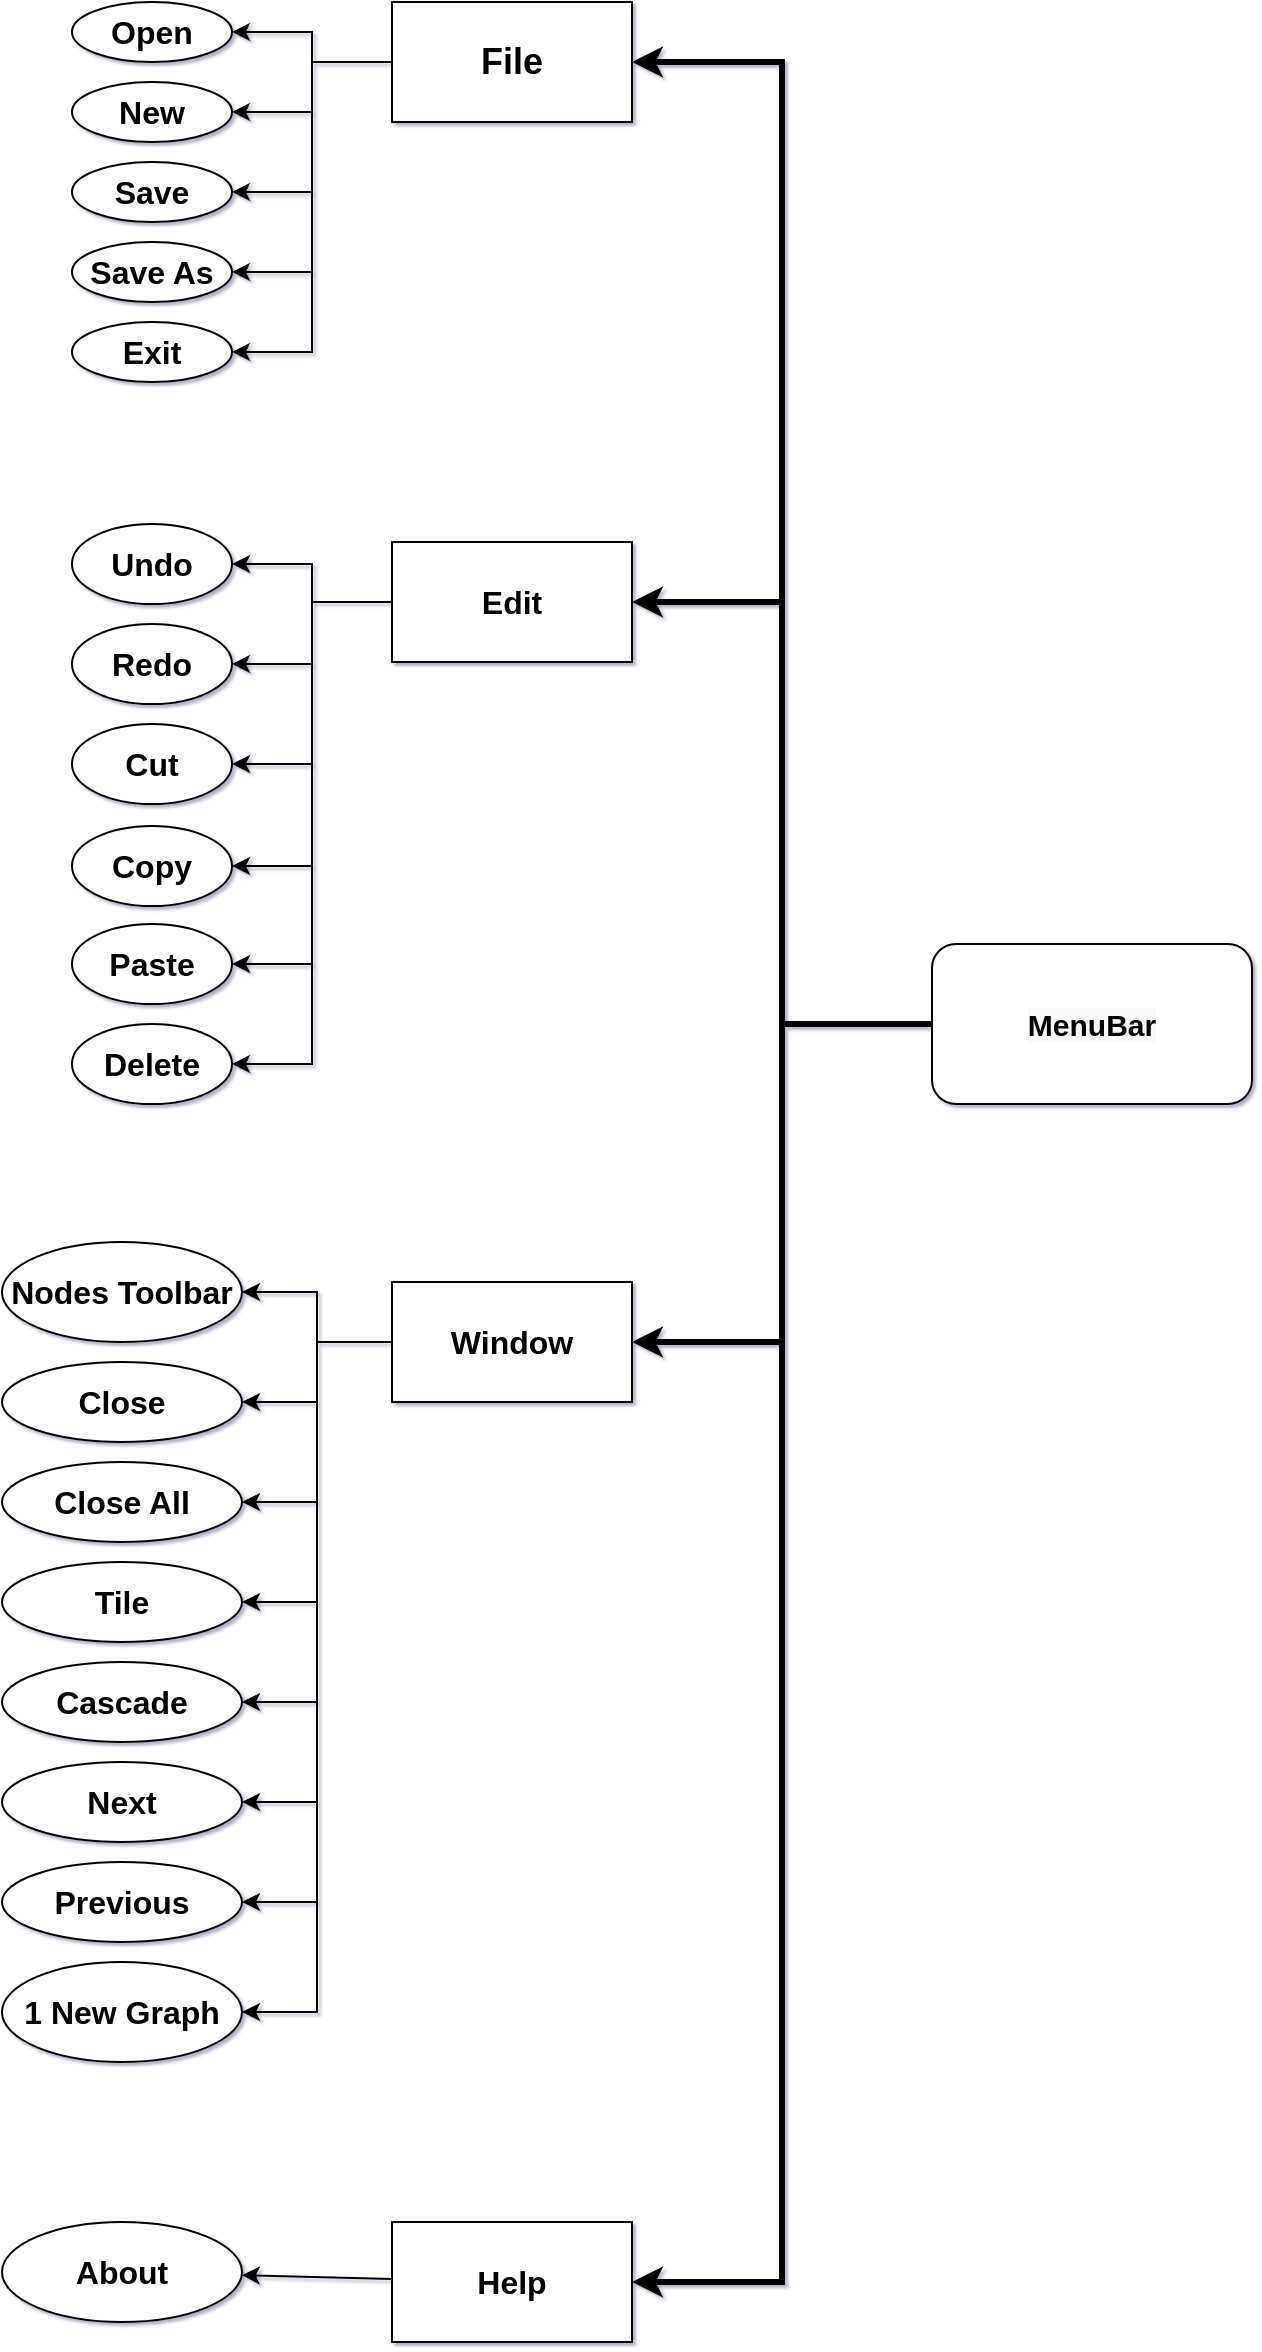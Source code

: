 <mxfile version="16.1.0" type="github" pages="3">
  <diagram id="OTIUBwCb6A3McnjxUs8Z" name="Page-1">
    <mxGraphModel dx="2585" dy="1385" grid="1" gridSize="10" guides="1" tooltips="1" connect="1" arrows="1" fold="1" page="1" pageScale="1" pageWidth="850" pageHeight="1100" background="#FFFFFF" math="0" shadow="1">
      <root>
        <mxCell id="0" />
        <mxCell id="1" parent="0" />
        <mxCell id="x5CwT21RzIThQymT5P6v-1" style="rounded=0;orthogonalLoop=1;jettySize=auto;html=1;fontSize=16;fontColor=default;endArrow=classic;endFill=1;edgeStyle=elbowEdgeStyle;" parent="1" source="a2mpIvTHJC9C5N37dpUy-2" target="a2mpIvTHJC9C5N37dpUy-7" edge="1">
          <mxGeometry relative="1" as="geometry" />
        </mxCell>
        <mxCell id="x5CwT21RzIThQymT5P6v-3" style="rounded=0;orthogonalLoop=1;jettySize=auto;html=1;fontSize=16;fontColor=default;endArrow=classic;endFill=1;edgeStyle=elbowEdgeStyle;" parent="1" source="a2mpIvTHJC9C5N37dpUy-2" target="a2mpIvTHJC9C5N37dpUy-8" edge="1">
          <mxGeometry relative="1" as="geometry" />
        </mxCell>
        <mxCell id="x5CwT21RzIThQymT5P6v-4" style="rounded=0;orthogonalLoop=1;jettySize=auto;html=1;fontSize=16;fontColor=default;endArrow=classic;endFill=1;edgeStyle=elbowEdgeStyle;" parent="1" source="a2mpIvTHJC9C5N37dpUy-2" target="a2mpIvTHJC9C5N37dpUy-6" edge="1">
          <mxGeometry relative="1" as="geometry" />
        </mxCell>
        <mxCell id="x5CwT21RzIThQymT5P6v-5" style="rounded=0;orthogonalLoop=1;jettySize=auto;html=1;fontSize=16;fontColor=default;endArrow=classic;endFill=1;edgeStyle=elbowEdgeStyle;" parent="1" source="a2mpIvTHJC9C5N37dpUy-2" target="a2mpIvTHJC9C5N37dpUy-5" edge="1">
          <mxGeometry relative="1" as="geometry" />
        </mxCell>
        <mxCell id="a2mpIvTHJC9C5N37dpUy-2" value="File" style="rounded=0;whiteSpace=wrap;html=1;fontStyle=1;fontSize=18;" parent="1" vertex="1">
          <mxGeometry x="560" y="120" width="120" height="60" as="geometry" />
        </mxCell>
        <mxCell id="a2mpIvTHJC9C5N37dpUy-5" value="New" style="ellipse;whiteSpace=wrap;html=1;fontStyle=1;fontSize=16;" parent="1" vertex="1">
          <mxGeometry x="400" y="160" width="80" height="30" as="geometry" />
        </mxCell>
        <mxCell id="a2mpIvTHJC9C5N37dpUy-6" value="Exit" style="ellipse;whiteSpace=wrap;html=1;fontStyle=1;fontSize=16;" parent="1" vertex="1">
          <mxGeometry x="400" y="280" width="80" height="30" as="geometry" />
        </mxCell>
        <mxCell id="a2mpIvTHJC9C5N37dpUy-7" value="Open" style="ellipse;whiteSpace=wrap;html=1;fontStyle=1;fontSize=16;" parent="1" vertex="1">
          <mxGeometry x="400" y="120" width="80" height="30" as="geometry" />
        </mxCell>
        <mxCell id="a2mpIvTHJC9C5N37dpUy-8" value="Save" style="ellipse;whiteSpace=wrap;html=1;fontStyle=1;fontSize=16;" parent="1" vertex="1">
          <mxGeometry x="400" y="200" width="80" height="30" as="geometry" />
        </mxCell>
        <mxCell id="oAhpnEwe5pMceAlLK7Gj-13" style="rounded=0;orthogonalLoop=1;jettySize=auto;html=1;fontSize=16;fontColor=default;endArrow=classic;endFill=1;strokeWidth=3;edgeStyle=elbowEdgeStyle;" edge="1" parent="1" source="oAhpnEwe5pMceAlLK7Gj-15" target="x5CwT21RzIThQymT5P6v-46">
          <mxGeometry relative="1" as="geometry">
            <mxPoint x="760.0" y="420" as="sourcePoint" />
          </mxGeometry>
        </mxCell>
        <mxCell id="a2mpIvTHJC9C5N37dpUy-17" value="" style="endArrow=classic;html=1;rounded=0;fontStyle=1;fontSize=16;strokeWidth=3;edgeStyle=elbowEdgeStyle;" parent="1" source="oAhpnEwe5pMceAlLK7Gj-15" edge="1" target="a2mpIvTHJC9C5N37dpUy-2">
          <mxGeometry width="50" height="50" relative="1" as="geometry">
            <mxPoint x="760.0" y="420" as="sourcePoint" />
            <mxPoint x="540" y="280" as="targetPoint" />
          </mxGeometry>
        </mxCell>
        <mxCell id="x5CwT21RzIThQymT5P6v-6" value="&lt;b&gt;Save As&lt;/b&gt;" style="ellipse;whiteSpace=wrap;html=1;labelBackgroundColor=none;fontSize=16;fontColor=default;" parent="1" vertex="1">
          <mxGeometry x="400" y="240" width="80" height="30" as="geometry" />
        </mxCell>
        <mxCell id="x5CwT21RzIThQymT5P6v-13" value="" style="endArrow=classic;html=1;rounded=0;fontSize=16;fontColor=default;endFill=1;edgeStyle=elbowEdgeStyle;" parent="1" target="x5CwT21RzIThQymT5P6v-6" edge="1" source="a2mpIvTHJC9C5N37dpUy-2">
          <mxGeometry width="50" height="50" relative="1" as="geometry">
            <mxPoint x="450" y="290" as="sourcePoint" />
            <mxPoint x="290" y="400" as="targetPoint" />
          </mxGeometry>
        </mxCell>
        <mxCell id="x5CwT21RzIThQymT5P6v-39" style="edgeStyle=elbowEdgeStyle;rounded=0;orthogonalLoop=1;jettySize=auto;html=1;fontSize=16;fontColor=default;endArrow=classic;endFill=1;" parent="1" source="x5CwT21RzIThQymT5P6v-14" target="x5CwT21RzIThQymT5P6v-16" edge="1">
          <mxGeometry relative="1" as="geometry">
            <mxPoint x="585" y="450" as="sourcePoint" />
          </mxGeometry>
        </mxCell>
        <mxCell id="x5CwT21RzIThQymT5P6v-14" value="&lt;b&gt;Edit&lt;/b&gt;" style="rounded=0;whiteSpace=wrap;html=1;labelBackgroundColor=none;fontSize=16;fontColor=default;" parent="1" vertex="1">
          <mxGeometry x="560" y="390" width="120" height="60" as="geometry" />
        </mxCell>
        <mxCell id="x5CwT21RzIThQymT5P6v-15" value="" style="endArrow=classic;html=1;rounded=0;fontSize=16;fontColor=default;strokeWidth=3;edgeStyle=elbowEdgeStyle;" parent="1" source="oAhpnEwe5pMceAlLK7Gj-15" target="x5CwT21RzIThQymT5P6v-14" edge="1">
          <mxGeometry width="50" height="50" relative="1" as="geometry">
            <mxPoint x="760.0" y="420" as="sourcePoint" />
            <mxPoint x="550" y="500" as="targetPoint" />
          </mxGeometry>
        </mxCell>
        <mxCell id="x5CwT21RzIThQymT5P6v-16" value="Undo" style="ellipse;whiteSpace=wrap;html=1;labelBackgroundColor=none;fontSize=16;fontColor=default;fontStyle=1" parent="1" vertex="1">
          <mxGeometry x="400" y="381" width="80" height="40" as="geometry" />
        </mxCell>
        <mxCell id="x5CwT21RzIThQymT5P6v-22" value="Delete" style="ellipse;whiteSpace=wrap;html=1;labelBackgroundColor=none;fontSize=16;fontColor=default;fontStyle=1" parent="1" vertex="1">
          <mxGeometry x="400" y="631" width="80" height="40" as="geometry" />
        </mxCell>
        <mxCell id="x5CwT21RzIThQymT5P6v-23" value="Redo" style="ellipse;whiteSpace=wrap;html=1;labelBackgroundColor=none;fontSize=16;fontColor=default;fontStyle=1" parent="1" vertex="1">
          <mxGeometry x="400" y="431" width="80" height="40" as="geometry" />
        </mxCell>
        <mxCell id="x5CwT21RzIThQymT5P6v-24" value="Cut" style="ellipse;whiteSpace=wrap;html=1;labelBackgroundColor=none;fontSize=16;fontColor=default;fontStyle=1" parent="1" vertex="1">
          <mxGeometry x="400" y="481" width="80" height="40" as="geometry" />
        </mxCell>
        <mxCell id="x5CwT21RzIThQymT5P6v-25" value="Copy" style="ellipse;whiteSpace=wrap;html=1;labelBackgroundColor=none;fontSize=16;fontColor=default;fontStyle=1" parent="1" vertex="1">
          <mxGeometry x="400" y="532" width="80" height="40" as="geometry" />
        </mxCell>
        <mxCell id="x5CwT21RzIThQymT5P6v-26" value="Paste" style="ellipse;whiteSpace=wrap;html=1;labelBackgroundColor=none;fontSize=16;fontColor=default;fontStyle=1" parent="1" vertex="1">
          <mxGeometry x="400" y="581" width="80" height="40" as="geometry" />
        </mxCell>
        <mxCell id="x5CwT21RzIThQymT5P6v-40" style="edgeStyle=elbowEdgeStyle;rounded=0;orthogonalLoop=1;jettySize=auto;html=1;fontSize=16;fontColor=default;endArrow=classic;endFill=1;fontStyle=1" parent="1" target="x5CwT21RzIThQymT5P6v-23" edge="1" source="x5CwT21RzIThQymT5P6v-14">
          <mxGeometry relative="1" as="geometry">
            <mxPoint x="575" y="490" as="sourcePoint" />
            <mxPoint x="495" y="430.0" as="targetPoint" />
          </mxGeometry>
        </mxCell>
        <mxCell id="x5CwT21RzIThQymT5P6v-41" style="edgeStyle=elbowEdgeStyle;rounded=0;orthogonalLoop=1;jettySize=auto;html=1;fontSize=16;fontColor=default;endArrow=classic;endFill=1;fontStyle=1" parent="1" target="x5CwT21RzIThQymT5P6v-24" edge="1" source="x5CwT21RzIThQymT5P6v-14">
          <mxGeometry relative="1" as="geometry">
            <mxPoint x="575" y="490" as="sourcePoint" />
            <mxPoint x="480" y="519.47" as="targetPoint" />
          </mxGeometry>
        </mxCell>
        <mxCell id="x5CwT21RzIThQymT5P6v-42" style="edgeStyle=elbowEdgeStyle;rounded=0;orthogonalLoop=1;jettySize=auto;html=1;fontSize=16;fontColor=default;endArrow=classic;endFill=1;fontStyle=1" parent="1" target="x5CwT21RzIThQymT5P6v-25" edge="1" source="x5CwT21RzIThQymT5P6v-14">
          <mxGeometry relative="1" as="geometry">
            <mxPoint x="575" y="490" as="sourcePoint" />
            <mxPoint x="515" y="450.0" as="targetPoint" />
          </mxGeometry>
        </mxCell>
        <mxCell id="x5CwT21RzIThQymT5P6v-43" style="edgeStyle=elbowEdgeStyle;rounded=0;orthogonalLoop=1;jettySize=auto;html=1;fontSize=16;fontColor=default;endArrow=classic;endFill=1;fontStyle=1" parent="1" target="x5CwT21RzIThQymT5P6v-26" edge="1" source="x5CwT21RzIThQymT5P6v-14">
          <mxGeometry relative="1" as="geometry">
            <mxPoint x="575" y="490" as="sourcePoint" />
            <mxPoint x="525" y="600" as="targetPoint" />
          </mxGeometry>
        </mxCell>
        <mxCell id="x5CwT21RzIThQymT5P6v-44" style="edgeStyle=elbowEdgeStyle;rounded=0;orthogonalLoop=1;jettySize=auto;html=1;fontSize=16;fontColor=default;endArrow=classic;endFill=1;fontStyle=1" parent="1" target="x5CwT21RzIThQymT5P6v-22" edge="1" source="x5CwT21RzIThQymT5P6v-14">
          <mxGeometry relative="1" as="geometry">
            <mxPoint x="575" y="490" as="sourcePoint" />
            <mxPoint x="535" y="470.0" as="targetPoint" />
          </mxGeometry>
        </mxCell>
        <mxCell id="x5CwT21RzIThQymT5P6v-46" value="Window" style="rounded=0;whiteSpace=wrap;html=1;labelBackgroundColor=none;fontSize=16;fontColor=default;fontStyle=1" parent="1" vertex="1">
          <mxGeometry x="560" y="760" width="120" height="60" as="geometry" />
        </mxCell>
        <mxCell id="oAhpnEwe5pMceAlLK7Gj-25" style="edgeStyle=elbowEdgeStyle;rounded=0;orthogonalLoop=1;jettySize=auto;html=1;fontSize=16;fontColor=default;endArrow=none;endFill=0;strokeWidth=1;startArrow=classic;startFill=1;" edge="1" parent="1" source="x5CwT21RzIThQymT5P6v-92" target="x5CwT21RzIThQymT5P6v-46">
          <mxGeometry relative="1" as="geometry" />
        </mxCell>
        <mxCell id="x5CwT21RzIThQymT5P6v-92" value="Cascade" style="ellipse;whiteSpace=wrap;html=1;labelBackgroundColor=none;fontSize=16;fontColor=default;fontStyle=1" parent="1" vertex="1">
          <mxGeometry x="365" y="950" width="120" height="40" as="geometry" />
        </mxCell>
        <mxCell id="oAhpnEwe5pMceAlLK7Gj-24" style="edgeStyle=elbowEdgeStyle;rounded=0;orthogonalLoop=1;jettySize=auto;html=1;fontSize=16;fontColor=default;endArrow=none;endFill=0;strokeWidth=1;startArrow=classic;startFill=1;" edge="1" parent="1" source="x5CwT21RzIThQymT5P6v-93" target="x5CwT21RzIThQymT5P6v-46">
          <mxGeometry relative="1" as="geometry" />
        </mxCell>
        <mxCell id="x5CwT21RzIThQymT5P6v-93" value="Tile" style="ellipse;whiteSpace=wrap;html=1;labelBackgroundColor=none;fontSize=16;fontColor=default;fontStyle=1" parent="1" vertex="1">
          <mxGeometry x="365" y="900" width="120" height="40" as="geometry" />
        </mxCell>
        <mxCell id="oAhpnEwe5pMceAlLK7Gj-23" style="edgeStyle=elbowEdgeStyle;rounded=0;orthogonalLoop=1;jettySize=auto;html=1;fontSize=16;fontColor=default;endArrow=none;endFill=0;strokeWidth=1;startArrow=classic;startFill=1;" edge="1" parent="1" source="x5CwT21RzIThQymT5P6v-94" target="x5CwT21RzIThQymT5P6v-46">
          <mxGeometry relative="1" as="geometry" />
        </mxCell>
        <mxCell id="x5CwT21RzIThQymT5P6v-94" value="Close All" style="ellipse;whiteSpace=wrap;html=1;labelBackgroundColor=none;fontSize=16;fontColor=default;fontStyle=1" parent="1" vertex="1">
          <mxGeometry x="365" y="850" width="120" height="40" as="geometry" />
        </mxCell>
        <mxCell id="oAhpnEwe5pMceAlLK7Gj-21" style="edgeStyle=elbowEdgeStyle;rounded=0;orthogonalLoop=1;jettySize=auto;html=1;fontSize=16;fontColor=default;endArrow=none;endFill=0;strokeWidth=1;startArrow=classic;startFill=1;" edge="1" parent="1" source="x5CwT21RzIThQymT5P6v-95" target="x5CwT21RzIThQymT5P6v-46">
          <mxGeometry relative="1" as="geometry" />
        </mxCell>
        <mxCell id="x5CwT21RzIThQymT5P6v-95" value="Nodes Toolbar" style="ellipse;whiteSpace=wrap;html=1;labelBackgroundColor=none;fontSize=16;fontColor=default;fontStyle=1" parent="1" vertex="1">
          <mxGeometry x="365" y="740" width="120" height="50" as="geometry" />
        </mxCell>
        <mxCell id="oAhpnEwe5pMceAlLK7Gj-22" style="edgeStyle=elbowEdgeStyle;rounded=0;orthogonalLoop=1;jettySize=auto;html=1;fontSize=16;fontColor=default;endArrow=none;endFill=0;strokeWidth=1;startArrow=classic;startFill=1;" edge="1" parent="1" source="x5CwT21RzIThQymT5P6v-98" target="x5CwT21RzIThQymT5P6v-46">
          <mxGeometry relative="1" as="geometry" />
        </mxCell>
        <mxCell id="x5CwT21RzIThQymT5P6v-98" value="Close" style="ellipse;whiteSpace=wrap;html=1;labelBackgroundColor=none;fontSize=16;fontColor=default;fontStyle=1" parent="1" vertex="1">
          <mxGeometry x="365" y="800" width="120" height="40" as="geometry" />
        </mxCell>
        <mxCell id="oAhpnEwe5pMceAlLK7Gj-26" style="edgeStyle=elbowEdgeStyle;rounded=0;orthogonalLoop=1;jettySize=auto;html=1;fontSize=16;fontColor=default;endArrow=none;endFill=0;strokeWidth=1;startArrow=classic;startFill=1;" edge="1" parent="1" source="x5CwT21RzIThQymT5P6v-99" target="x5CwT21RzIThQymT5P6v-46">
          <mxGeometry relative="1" as="geometry" />
        </mxCell>
        <mxCell id="x5CwT21RzIThQymT5P6v-99" value="Next" style="ellipse;whiteSpace=wrap;html=1;labelBackgroundColor=none;fontSize=16;fontColor=default;fontStyle=1" parent="1" vertex="1">
          <mxGeometry x="365" y="1000" width="120" height="40" as="geometry" />
        </mxCell>
        <mxCell id="oAhpnEwe5pMceAlLK7Gj-27" style="edgeStyle=elbowEdgeStyle;rounded=0;orthogonalLoop=1;jettySize=auto;html=1;fontSize=16;fontColor=default;endArrow=none;endFill=0;strokeWidth=1;startArrow=classic;startFill=1;" edge="1" parent="1" source="x5CwT21RzIThQymT5P6v-100" target="x5CwT21RzIThQymT5P6v-46">
          <mxGeometry relative="1" as="geometry" />
        </mxCell>
        <mxCell id="x5CwT21RzIThQymT5P6v-100" value="Previous" style="ellipse;whiteSpace=wrap;html=1;labelBackgroundColor=none;fontSize=16;fontColor=default;fontStyle=1" parent="1" vertex="1">
          <mxGeometry x="365" y="1050" width="120" height="40" as="geometry" />
        </mxCell>
        <mxCell id="oAhpnEwe5pMceAlLK7Gj-28" style="edgeStyle=elbowEdgeStyle;rounded=0;orthogonalLoop=1;jettySize=auto;html=1;fontSize=16;fontColor=default;endArrow=none;endFill=0;strokeWidth=1;startArrow=classic;startFill=1;" edge="1" parent="1" source="x5CwT21RzIThQymT5P6v-101" target="x5CwT21RzIThQymT5P6v-46">
          <mxGeometry relative="1" as="geometry" />
        </mxCell>
        <mxCell id="x5CwT21RzIThQymT5P6v-101" value="1 New Graph" style="ellipse;whiteSpace=wrap;html=1;labelBackgroundColor=none;fontSize=16;fontColor=default;fontStyle=1" parent="1" vertex="1">
          <mxGeometry x="365" y="1100" width="120" height="50" as="geometry" />
        </mxCell>
        <mxCell id="x5CwT21RzIThQymT5P6v-112" value="&lt;b&gt;Help&lt;/b&gt;" style="rounded=0;whiteSpace=wrap;html=1;labelBackgroundColor=none;fontSize=16;fontColor=default;" parent="1" vertex="1">
          <mxGeometry x="560" y="1230" width="120" height="60" as="geometry" />
        </mxCell>
        <mxCell id="x5CwT21RzIThQymT5P6v-114" value="&lt;b&gt;About&lt;/b&gt;" style="ellipse;whiteSpace=wrap;html=1;labelBackgroundColor=none;fontSize=16;fontColor=default;" parent="1" vertex="1">
          <mxGeometry x="365" y="1230" width="120" height="50" as="geometry" />
        </mxCell>
        <mxCell id="x5CwT21RzIThQymT5P6v-119" value="" style="endArrow=classic;html=1;rounded=0;fontSize=16;fontColor=default;endFill=1;strokeWidth=1;" parent="1" source="x5CwT21RzIThQymT5P6v-112" target="x5CwT21RzIThQymT5P6v-114" edge="1">
          <mxGeometry width="50" height="50" relative="1" as="geometry">
            <mxPoint x="765" y="420" as="sourcePoint" />
            <mxPoint x="790" y="370" as="targetPoint" />
          </mxGeometry>
        </mxCell>
        <mxCell id="oAhpnEwe5pMceAlLK7Gj-17" style="edgeStyle=elbowEdgeStyle;rounded=0;orthogonalLoop=1;jettySize=auto;html=1;fontSize=16;fontColor=default;endArrow=classic;endFill=1;strokeWidth=3;" edge="1" parent="1" source="oAhpnEwe5pMceAlLK7Gj-15" target="x5CwT21RzIThQymT5P6v-112">
          <mxGeometry relative="1" as="geometry" />
        </mxCell>
        <mxCell id="oAhpnEwe5pMceAlLK7Gj-15" value="&#xa;&#xa;&lt;span style=&quot;color: rgb(0, 0, 0); font-family: helvetica; font-size: 15px; font-style: normal; font-weight: 700; letter-spacing: normal; text-align: center; text-indent: 0px; text-transform: none; word-spacing: 0px; background-color: rgb(248, 249, 250); display: inline; float: none;&quot;&gt;MenuBar&lt;/span&gt;&#xa;&#xa;" style="rounded=1;whiteSpace=wrap;html=1;labelBackgroundColor=none;fontSize=16;fontColor=default;" vertex="1" parent="1">
          <mxGeometry x="830" y="591" width="160" height="80" as="geometry" />
        </mxCell>
      </root>
    </mxGraphModel>
  </diagram>
  <diagram id="NRRa1OJvfMoLZbczr9bS" name="Page-2">
    <mxGraphModel dx="1422" dy="762" grid="1" gridSize="10" guides="1" tooltips="1" connect="1" arrows="1" fold="1" page="1" pageScale="1" pageWidth="850" pageHeight="1100" math="0" shadow="0">
      <root>
        <mxCell id="cr6WwEzmyNxOlLuDrxUj-0" />
        <mxCell id="cr6WwEzmyNxOlLuDrxUj-1" parent="cr6WwEzmyNxOlLuDrxUj-0" />
        <mxCell id="x3RRPz1W19CmqDcMI_I4-0" style="edgeStyle=orthogonalEdgeStyle;rounded=0;orthogonalLoop=1;jettySize=auto;html=1;entryX=1;entryY=0.25;entryDx=0;entryDy=0;fontSize=16;" parent="cr6WwEzmyNxOlLuDrxUj-1" source="x3RRPz1W19CmqDcMI_I4-2" target="x3RRPz1W19CmqDcMI_I4-14" edge="1">
          <mxGeometry relative="1" as="geometry">
            <Array as="points">
              <mxPoint x="580" y="755" />
              <mxPoint x="580" y="755" />
            </Array>
          </mxGeometry>
        </mxCell>
        <mxCell id="x3RRPz1W19CmqDcMI_I4-1" style="edgeStyle=orthogonalEdgeStyle;rounded=0;orthogonalLoop=1;jettySize=auto;html=1;entryX=1;entryY=0.75;entryDx=0;entryDy=0;fontSize=16;" parent="cr6WwEzmyNxOlLuDrxUj-1" source="x3RRPz1W19CmqDcMI_I4-2" target="x3RRPz1W19CmqDcMI_I4-6" edge="1">
          <mxGeometry relative="1" as="geometry" />
        </mxCell>
        <mxCell id="x3RRPz1W19CmqDcMI_I4-2" value="PyQt5" style="rounded=0;whiteSpace=wrap;html=1;fontStyle=1;fontSize=26;" parent="cr6WwEzmyNxOlLuDrxUj-1" vertex="1">
          <mxGeometry x="600" y="680" width="170" height="110" as="geometry" />
        </mxCell>
        <mxCell id="x3RRPz1W19CmqDcMI_I4-3" value="&lt;pre style=&quot;background-color: #2b2b2b ; color: #a9b7c6 ; font-family: &amp;#34;jetbrains mono&amp;#34; , monospace ; font-size: 16.5pt&quot;&gt;&lt;br&gt;&lt;/pre&gt;" style="ellipse;whiteSpace=wrap;html=1;" parent="cr6WwEzmyNxOlLuDrxUj-1" vertex="1">
          <mxGeometry x="190" y="650" width="120" height="80" as="geometry" />
        </mxCell>
        <mxCell id="x3RRPz1W19CmqDcMI_I4-4" value="&lt;pre style=&quot;font-family: &amp;quot;jetbrains mono&amp;quot;, monospace; font-size: 16.5pt;&quot;&gt;QIcon&lt;/pre&gt;" style="ellipse;whiteSpace=wrap;html=1;fontColor=default;labelBackgroundColor=none;" parent="cr6WwEzmyNxOlLuDrxUj-1" vertex="1">
          <mxGeometry x="190" y="750" width="120" height="80" as="geometry" />
        </mxCell>
        <mxCell id="x3RRPz1W19CmqDcMI_I4-5" style="edgeStyle=orthogonalEdgeStyle;rounded=0;orthogonalLoop=1;jettySize=auto;html=1;entryX=1;entryY=0.5;entryDx=0;entryDy=0;fontSize=16;" parent="cr6WwEzmyNxOlLuDrxUj-1" source="x3RRPz1W19CmqDcMI_I4-6" target="x3RRPz1W19CmqDcMI_I4-15" edge="1">
          <mxGeometry relative="1" as="geometry" />
        </mxCell>
        <mxCell id="KoLWa-xkf1UNtgTPFEqx-1" style="rounded=0;orthogonalLoop=1;jettySize=auto;html=1;fontSize=16;" parent="cr6WwEzmyNxOlLuDrxUj-1" source="x3RRPz1W19CmqDcMI_I4-6" target="x3RRPz1W19CmqDcMI_I4-4" edge="1">
          <mxGeometry relative="1" as="geometry" />
        </mxCell>
        <mxCell id="x3RRPz1W19CmqDcMI_I4-6" value="&#xa;&#xa;&lt;span style=&quot;color: rgb(0, 0, 0); font-family: helvetica; font-size: 17px; font-style: normal; letter-spacing: normal; text-align: center; text-indent: 0px; text-transform: none; word-spacing: 0px; background-color: rgb(248, 249, 250); display: inline; float: none;&quot;&gt;QtGui&lt;/span&gt;&#xa;&#xa;" style="rounded=0;whiteSpace=wrap;html=1;fontStyle=1;fontSize=17;" parent="cr6WwEzmyNxOlLuDrxUj-1" vertex="1">
          <mxGeometry x="400" y="660" width="120" height="60" as="geometry" />
        </mxCell>
        <mxCell id="x3RRPz1W19CmqDcMI_I4-8" style="edgeStyle=orthogonalEdgeStyle;rounded=0;orthogonalLoop=1;jettySize=auto;html=1;entryX=1;entryY=0.5;entryDx=0;entryDy=0;fontSize=16;" parent="cr6WwEzmyNxOlLuDrxUj-1" source="x3RRPz1W19CmqDcMI_I4-14" target="x3RRPz1W19CmqDcMI_I4-17" edge="1">
          <mxGeometry relative="1" as="geometry" />
        </mxCell>
        <mxCell id="x3RRPz1W19CmqDcMI_I4-9" style="edgeStyle=orthogonalEdgeStyle;rounded=0;orthogonalLoop=1;jettySize=auto;html=1;fontSize=16;entryX=0.994;entryY=0.688;entryDx=0;entryDy=0;entryPerimeter=0;" parent="cr6WwEzmyNxOlLuDrxUj-1" source="x3RRPz1W19CmqDcMI_I4-14" target="x3RRPz1W19CmqDcMI_I4-19" edge="1">
          <mxGeometry relative="1" as="geometry">
            <mxPoint x="450" y="970" as="targetPoint" />
          </mxGeometry>
        </mxCell>
        <mxCell id="x3RRPz1W19CmqDcMI_I4-10" style="edgeStyle=orthogonalEdgeStyle;rounded=0;orthogonalLoop=1;jettySize=auto;html=1;fontSize=16;entryX=1.025;entryY=0.4;entryDx=0;entryDy=0;entryPerimeter=0;" parent="cr6WwEzmyNxOlLuDrxUj-1" source="x3RRPz1W19CmqDcMI_I4-14" target="x3RRPz1W19CmqDcMI_I4-18" edge="1">
          <mxGeometry relative="1" as="geometry">
            <mxPoint x="480" y="1050" as="targetPoint" />
            <Array as="points">
              <mxPoint x="460" y="1042" />
            </Array>
          </mxGeometry>
        </mxCell>
        <mxCell id="x3RRPz1W19CmqDcMI_I4-11" style="edgeStyle=orthogonalEdgeStyle;rounded=0;orthogonalLoop=1;jettySize=auto;html=1;fontSize=16;entryX=1;entryY=0.5;entryDx=0;entryDy=0;" parent="cr6WwEzmyNxOlLuDrxUj-1" source="x3RRPz1W19CmqDcMI_I4-14" target="x3RRPz1W19CmqDcMI_I4-20" edge="1">
          <mxGeometry relative="1" as="geometry">
            <mxPoint x="460" y="1160" as="targetPoint" />
          </mxGeometry>
        </mxCell>
        <mxCell id="x3RRPz1W19CmqDcMI_I4-12" style="edgeStyle=orthogonalEdgeStyle;rounded=0;orthogonalLoop=1;jettySize=auto;html=1;fontSize=16;entryX=1;entryY=0.5;entryDx=0;entryDy=0;" parent="cr6WwEzmyNxOlLuDrxUj-1" source="x3RRPz1W19CmqDcMI_I4-14" target="x3RRPz1W19CmqDcMI_I4-21" edge="1">
          <mxGeometry relative="1" as="geometry">
            <mxPoint x="460" y="1250" as="targetPoint" />
          </mxGeometry>
        </mxCell>
        <mxCell id="x3RRPz1W19CmqDcMI_I4-13" style="edgeStyle=orthogonalEdgeStyle;rounded=0;orthogonalLoop=1;jettySize=auto;html=1;entryX=0;entryY=0.5;entryDx=0;entryDy=0;fontSize=16;" parent="cr6WwEzmyNxOlLuDrxUj-1" source="x3RRPz1W19CmqDcMI_I4-14" target="x3RRPz1W19CmqDcMI_I4-22" edge="1">
          <mxGeometry relative="1" as="geometry">
            <Array as="points">
              <mxPoint x="510" y="850" />
            </Array>
          </mxGeometry>
        </mxCell>
        <mxCell id="x3RRPz1W19CmqDcMI_I4-14" value="&lt;span style=&quot;font-size: 15px;&quot;&gt;QtWidgets&lt;/span&gt;" style="rounded=0;whiteSpace=wrap;html=1;fontStyle=1;fontSize=15;" parent="cr6WwEzmyNxOlLuDrxUj-1" vertex="1">
          <mxGeometry x="400" y="740" width="120" height="60" as="geometry" />
        </mxCell>
        <mxCell id="x3RRPz1W19CmqDcMI_I4-15" value="&lt;pre style=&quot;font-family: &amp;quot;jetbrains mono&amp;quot;, monospace; font-size: 16.5pt;&quot;&gt;QPixmap&lt;/pre&gt;" style="ellipse;whiteSpace=wrap;html=1;fontColor=default;labelBackgroundColor=none;" parent="cr6WwEzmyNxOlLuDrxUj-1" vertex="1">
          <mxGeometry x="190" y="650" width="120" height="80" as="geometry" />
        </mxCell>
        <mxCell id="x3RRPz1W19CmqDcMI_I4-16" value="" style="ellipse;whiteSpace=wrap;html=1;fontSize=16;fontColor=default;labelBackgroundColor=none;" parent="cr6WwEzmyNxOlLuDrxUj-1" vertex="1">
          <mxGeometry x="320" y="810" width="120" height="80" as="geometry" />
        </mxCell>
        <mxCell id="x3RRPz1W19CmqDcMI_I4-17" value="&lt;pre style=&quot;font-family: &amp;quot;jetbrains mono&amp;quot;, monospace; font-size: 16.5pt;&quot;&gt;QWidget&lt;/pre&gt;" style="ellipse;whiteSpace=wrap;html=1;fontSize=16;fontColor=default;labelBackgroundColor=none;" parent="cr6WwEzmyNxOlLuDrxUj-1" vertex="1">
          <mxGeometry x="320" y="810" width="120" height="80" as="geometry" />
        </mxCell>
        <mxCell id="x3RRPz1W19CmqDcMI_I4-18" value="&lt;pre style=&quot;font-family: &amp;quot;jetbrains mono&amp;quot;, monospace; font-size: 16.5pt;&quot;&gt;QAction&lt;/pre&gt;" style="ellipse;whiteSpace=wrap;html=1;fontSize=16;fontColor=default;labelBackgroundColor=none;" parent="cr6WwEzmyNxOlLuDrxUj-1" vertex="1">
          <mxGeometry x="320" y="1010" width="120" height="80" as="geometry" />
        </mxCell>
        <mxCell id="x3RRPz1W19CmqDcMI_I4-19" value="&lt;pre style=&quot;font-family: &amp;quot;jetbrains mono&amp;quot;, monospace; font-size: 16.5pt;&quot;&gt;QMainWindow&lt;/pre&gt;" style="ellipse;whiteSpace=wrap;html=1;fontSize=16;fontColor=default;labelBackgroundColor=none;" parent="cr6WwEzmyNxOlLuDrxUj-1" vertex="1">
          <mxGeometry x="280" y="910" width="160" height="80" as="geometry" />
        </mxCell>
        <mxCell id="x3RRPz1W19CmqDcMI_I4-20" value="&lt;pre style=&quot;font-family: &amp;quot;jetbrains mono&amp;quot;, monospace; font-size: 16.5pt;&quot;&gt;QTabWidget&lt;/pre&gt;" style="ellipse;whiteSpace=wrap;html=1;fontSize=16;fontColor=default;labelBackgroundColor=none;" parent="cr6WwEzmyNxOlLuDrxUj-1" vertex="1">
          <mxGeometry x="290" y="1110" width="150" height="80" as="geometry" />
        </mxCell>
        <mxCell id="x3RRPz1W19CmqDcMI_I4-21" value="&lt;pre style=&quot;font-family: &amp;quot;jetbrains mono&amp;quot;, monospace; font-size: 16.5pt;&quot;&gt;QLabel&lt;/pre&gt;" style="ellipse;whiteSpace=wrap;html=1;fontSize=16;fontColor=default;labelBackgroundColor=none;" parent="cr6WwEzmyNxOlLuDrxUj-1" vertex="1">
          <mxGeometry x="310" y="1210" width="120" height="80" as="geometry" />
        </mxCell>
        <mxCell id="x3RRPz1W19CmqDcMI_I4-22" value="&lt;pre style=&quot;font-family: &amp;quot;jetbrains mono&amp;quot;, monospace; font-size: 16.5pt;&quot;&gt;QPushButton&lt;/pre&gt;" style="ellipse;whiteSpace=wrap;html=1;fontSize=16;fontColor=default;labelBackgroundColor=none;" parent="cr6WwEzmyNxOlLuDrxUj-1" vertex="1">
          <mxGeometry x="550" y="810" width="180" height="80" as="geometry" />
        </mxCell>
        <mxCell id="x3RRPz1W19CmqDcMI_I4-23" value="&lt;pre style=&quot;font-family: &amp;quot;jetbrains mono&amp;quot;, monospace; font-size: 16.5pt;&quot;&gt;QCheckBox&lt;/pre&gt;" style="ellipse;whiteSpace=wrap;html=1;fontSize=16;fontColor=default;labelBackgroundColor=none;" parent="cr6WwEzmyNxOlLuDrxUj-1" vertex="1">
          <mxGeometry x="570" y="920" width="150" height="80" as="geometry" />
        </mxCell>
        <mxCell id="x3RRPz1W19CmqDcMI_I4-24" value="" style="ellipse;whiteSpace=wrap;html=1;fontSize=16;" parent="cr6WwEzmyNxOlLuDrxUj-1" vertex="1">
          <mxGeometry x="600" y="1030" width="120" height="80" as="geometry" />
        </mxCell>
        <mxCell id="KoLWa-xkf1UNtgTPFEqx-0" style="edgeStyle=orthogonalEdgeStyle;rounded=0;orthogonalLoop=1;jettySize=auto;html=1;fontSize=16;" parent="cr6WwEzmyNxOlLuDrxUj-1" source="x3RRPz1W19CmqDcMI_I4-6" target="x3RRPz1W19CmqDcMI_I4-6" edge="1">
          <mxGeometry relative="1" as="geometry" />
        </mxCell>
      </root>
    </mxGraphModel>
  </diagram>
  <diagram id="v_r358iPcQAX6g8cgY2M" name="Page-3">
    <mxGraphModel dx="1422" dy="762" grid="1" gridSize="10" guides="1" tooltips="1" connect="1" arrows="1" fold="1" page="1" pageScale="1" pageWidth="850" pageHeight="1100" math="0" shadow="0">
      <root>
        <mxCell id="mPg7BLSY7UnWXd7fNt24-0" />
        <mxCell id="mPg7BLSY7UnWXd7fNt24-1" parent="mPg7BLSY7UnWXd7fNt24-0" />
        <mxCell id="mPg7BLSY7UnWXd7fNt24-8" style="edgeStyle=none;rounded=0;orthogonalLoop=1;jettySize=auto;html=1;entryX=1;entryY=0.74;entryDx=0;entryDy=0;entryPerimeter=0;fontSize=16;fontColor=default;endArrow=diamondThin;endFill=1;" parent="mPg7BLSY7UnWXd7fNt24-1" source="mPg7BLSY7UnWXd7fNt24-2" target="mPg7BLSY7UnWXd7fNt24-5" edge="1">
          <mxGeometry relative="1" as="geometry">
            <Array as="points">
              <mxPoint x="350" y="280" />
              <mxPoint x="300" y="210" />
            </Array>
          </mxGeometry>
        </mxCell>
        <mxCell id="mPg7BLSY7UnWXd7fNt24-2" value="&lt;b&gt;Nodes&lt;/b&gt;" style="rounded=0;whiteSpace=wrap;html=1;labelBackgroundColor=none;fontSize=16;fontColor=default;" parent="mPg7BLSY7UnWXd7fNt24-1" vertex="1">
          <mxGeometry x="400" y="250" width="120" height="60" as="geometry" />
        </mxCell>
        <mxCell id="mPg7BLSY7UnWXd7fNt24-3" value="&lt;b&gt;Multiply&lt;/b&gt;" style="ellipse;whiteSpace=wrap;html=1;labelBackgroundColor=none;fontSize=16;fontColor=default;" parent="mPg7BLSY7UnWXd7fNt24-1" vertex="1">
          <mxGeometry x="160" y="280" width="120" height="50" as="geometry" />
        </mxCell>
        <mxCell id="mPg7BLSY7UnWXd7fNt24-4" value="&lt;b&gt;Substract&lt;/b&gt;" style="ellipse;whiteSpace=wrap;html=1;labelBackgroundColor=none;fontSize=16;fontColor=default;" parent="mPg7BLSY7UnWXd7fNt24-1" vertex="1">
          <mxGeometry x="160" y="220" width="120" height="50" as="geometry" />
        </mxCell>
        <mxCell id="mPg7BLSY7UnWXd7fNt24-5" value="&lt;b&gt;Add&lt;/b&gt;" style="ellipse;whiteSpace=wrap;html=1;labelBackgroundColor=none;fontSize=16;fontColor=default;" parent="mPg7BLSY7UnWXd7fNt24-1" vertex="1">
          <mxGeometry x="160" y="160" width="120" height="50" as="geometry" />
        </mxCell>
        <mxCell id="mPg7BLSY7UnWXd7fNt24-6" value="&lt;b&gt;Divide&lt;/b&gt;" style="ellipse;whiteSpace=wrap;html=1;labelBackgroundColor=none;fontSize=16;fontColor=default;" parent="mPg7BLSY7UnWXd7fNt24-1" vertex="1">
          <mxGeometry x="160" y="340" width="120" height="50" as="geometry" />
        </mxCell>
        <mxCell id="mPg7BLSY7UnWXd7fNt24-9" style="edgeStyle=none;rounded=0;orthogonalLoop=1;jettySize=auto;html=1;entryX=1;entryY=0.74;entryDx=0;entryDy=0;entryPerimeter=0;fontSize=16;fontColor=default;endArrow=diamondThin;endFill=1;" parent="mPg7BLSY7UnWXd7fNt24-1" edge="1">
          <mxGeometry relative="1" as="geometry">
            <mxPoint x="350" y="280" as="sourcePoint" />
            <mxPoint x="280" y="247" as="targetPoint" />
            <Array as="points" />
          </mxGeometry>
        </mxCell>
        <mxCell id="mPg7BLSY7UnWXd7fNt24-10" style="edgeStyle=none;rounded=0;orthogonalLoop=1;jettySize=auto;html=1;entryX=1;entryY=0.74;entryDx=0;entryDy=0;entryPerimeter=0;fontSize=16;fontColor=default;endArrow=diamondThin;endFill=1;" parent="mPg7BLSY7UnWXd7fNt24-1" edge="1">
          <mxGeometry relative="1" as="geometry">
            <mxPoint x="350" y="280" as="sourcePoint" />
            <mxPoint x="280" y="310" as="targetPoint" />
            <Array as="points">
              <mxPoint x="320" y="300" />
            </Array>
          </mxGeometry>
        </mxCell>
        <mxCell id="mPg7BLSY7UnWXd7fNt24-11" style="edgeStyle=none;rounded=0;orthogonalLoop=1;jettySize=auto;html=1;entryX=1;entryY=0.5;entryDx=0;entryDy=0;fontSize=16;fontColor=default;endArrow=diamondThin;endFill=1;" parent="mPg7BLSY7UnWXd7fNt24-1" target="mPg7BLSY7UnWXd7fNt24-6" edge="1">
          <mxGeometry relative="1" as="geometry">
            <mxPoint x="350" y="280" as="sourcePoint" />
            <mxPoint x="330" y="407" as="targetPoint" />
            <Array as="points">
              <mxPoint x="330" y="330" />
            </Array>
          </mxGeometry>
        </mxCell>
      </root>
    </mxGraphModel>
  </diagram>
</mxfile>
